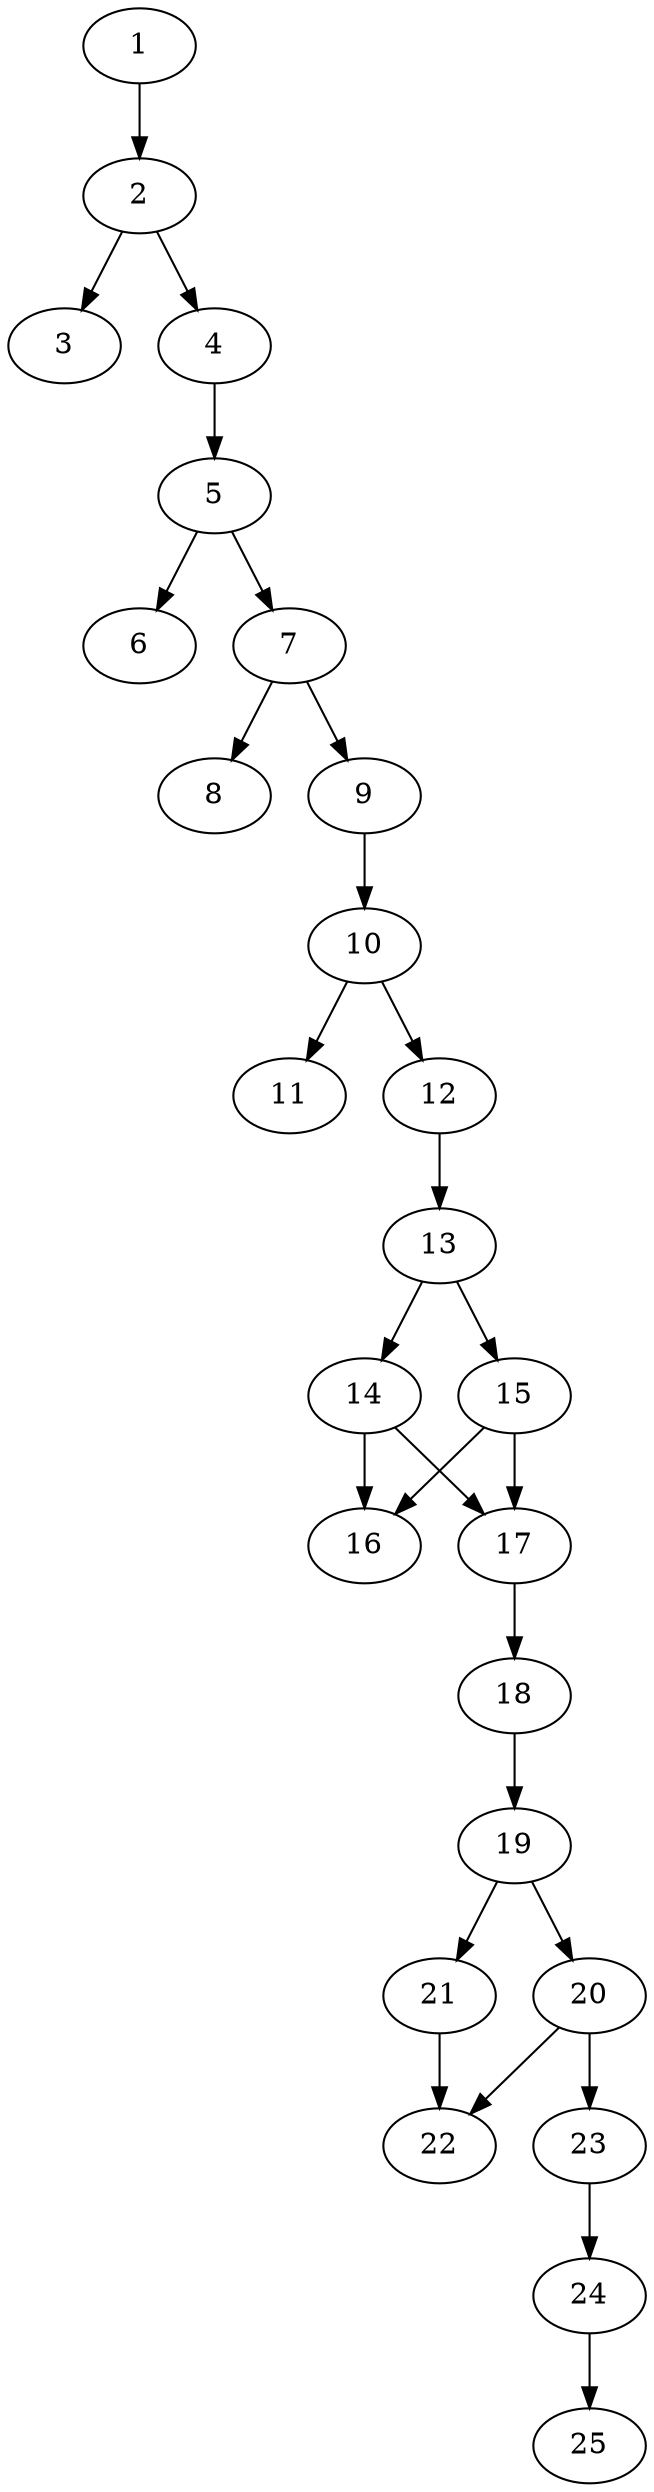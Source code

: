// DAG automatically generated by daggen at Thu Oct  3 14:00:40 2019
// ./daggen --dot -n 25 --ccr 0.3 --fat 0.3 --regular 0.5 --density 0.6 --mindata 5242880 --maxdata 52428800 
digraph G {
  1 [size="173274453", alpha="0.07", expect_size="51982336"] 
  1 -> 2 [size ="51982336"]
  2 [size="165451093", alpha="0.17", expect_size="49635328"] 
  2 -> 3 [size ="49635328"]
  2 -> 4 [size ="49635328"]
  3 [size="116227413", alpha="0.12", expect_size="34868224"] 
  4 [size="104243200", alpha="0.05", expect_size="31272960"] 
  4 -> 5 [size ="31272960"]
  5 [size="140325547", alpha="0.09", expect_size="42097664"] 
  5 -> 6 [size ="42097664"]
  5 -> 7 [size ="42097664"]
  6 [size="158720000", alpha="0.18", expect_size="47616000"] 
  7 [size="137946453", alpha="0.02", expect_size="41383936"] 
  7 -> 8 [size ="41383936"]
  7 -> 9 [size ="41383936"]
  8 [size="99075413", alpha="0.13", expect_size="29722624"] 
  9 [size="90927787", alpha="0.17", expect_size="27278336"] 
  9 -> 10 [size ="27278336"]
  10 [size="40861013", alpha="0.02", expect_size="12258304"] 
  10 -> 11 [size ="12258304"]
  10 -> 12 [size ="12258304"]
  11 [size="66498560", alpha="0.08", expect_size="19949568"] 
  12 [size="125115733", alpha="0.09", expect_size="37534720"] 
  12 -> 13 [size ="37534720"]
  13 [size="102864213", alpha="0.15", expect_size="30859264"] 
  13 -> 14 [size ="30859264"]
  13 -> 15 [size ="30859264"]
  14 [size="38359040", alpha="0.13", expect_size="11507712"] 
  14 -> 16 [size ="11507712"]
  14 -> 17 [size ="11507712"]
  15 [size="80145067", alpha="0.14", expect_size="24043520"] 
  15 -> 16 [size ="24043520"]
  15 -> 17 [size ="24043520"]
  16 [size="153767253", alpha="0.09", expect_size="46130176"] 
  17 [size="139311787", alpha="0.01", expect_size="41793536"] 
  17 -> 18 [size ="41793536"]
  18 [size="154187093", alpha="0.18", expect_size="46256128"] 
  18 -> 19 [size ="46256128"]
  19 [size="96993280", alpha="0.18", expect_size="29097984"] 
  19 -> 20 [size ="29097984"]
  19 -> 21 [size ="29097984"]
  20 [size="77025280", alpha="0.16", expect_size="23107584"] 
  20 -> 22 [size ="23107584"]
  20 -> 23 [size ="23107584"]
  21 [size="90477227", alpha="0.14", expect_size="27143168"] 
  21 -> 22 [size ="27143168"]
  22 [size="157187413", alpha="0.11", expect_size="47156224"] 
  23 [size="70318080", alpha="0.20", expect_size="21095424"] 
  23 -> 24 [size ="21095424"]
  24 [size="27470507", alpha="0.00", expect_size="8241152"] 
  24 -> 25 [size ="8241152"]
  25 [size="133413547", alpha="0.16", expect_size="40024064"] 
}
